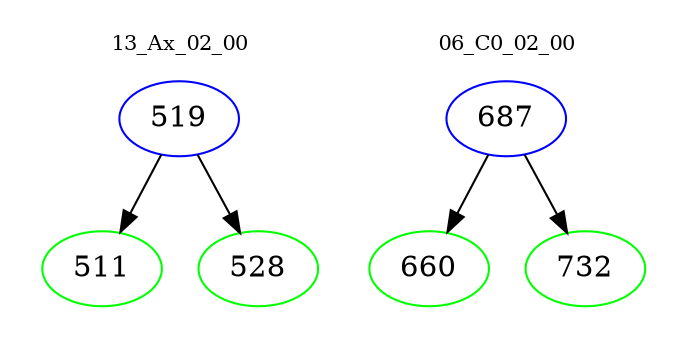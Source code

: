 digraph{
subgraph cluster_0 {
color = white
label = "13_Ax_02_00";
fontsize=10;
T0_519 [label="519", color="blue"]
T0_519 -> T0_511 [color="black"]
T0_511 [label="511", color="green"]
T0_519 -> T0_528 [color="black"]
T0_528 [label="528", color="green"]
}
subgraph cluster_1 {
color = white
label = "06_C0_02_00";
fontsize=10;
T1_687 [label="687", color="blue"]
T1_687 -> T1_660 [color="black"]
T1_660 [label="660", color="green"]
T1_687 -> T1_732 [color="black"]
T1_732 [label="732", color="green"]
}
}

